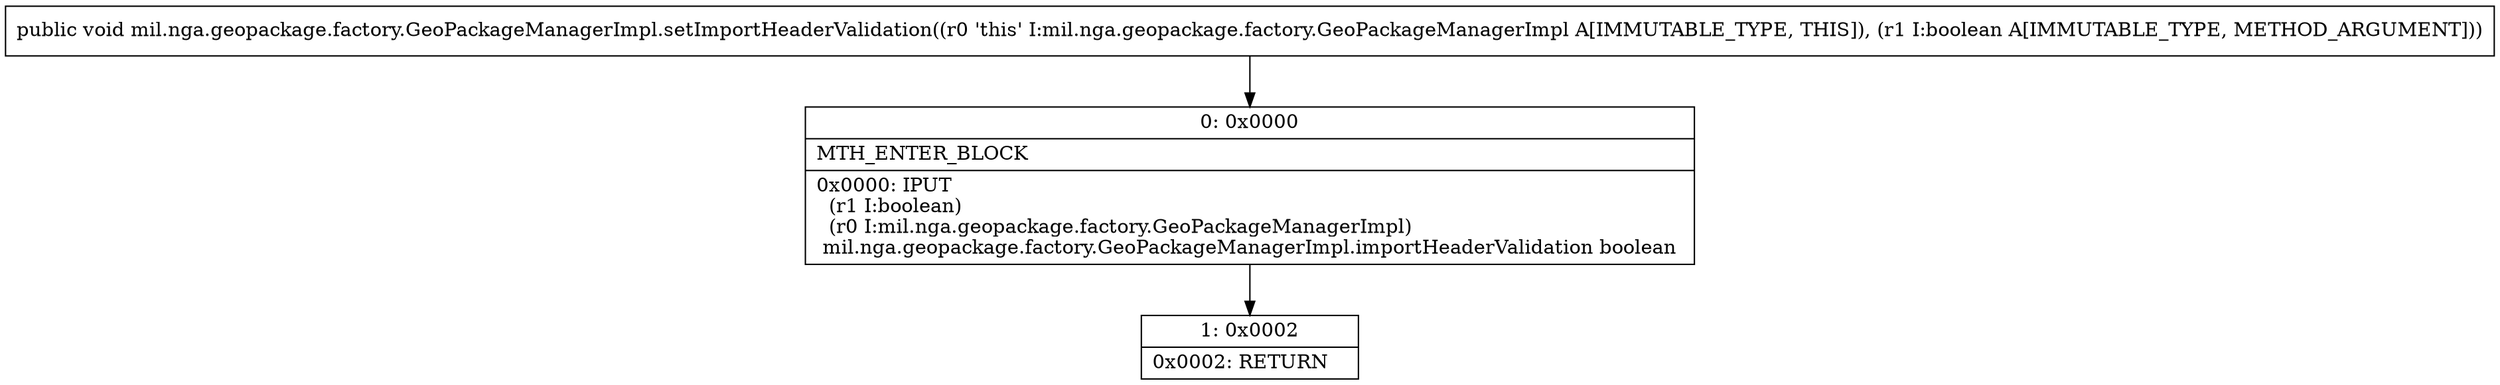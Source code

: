 digraph "CFG formil.nga.geopackage.factory.GeoPackageManagerImpl.setImportHeaderValidation(Z)V" {
Node_0 [shape=record,label="{0\:\ 0x0000|MTH_ENTER_BLOCK\l|0x0000: IPUT  \l  (r1 I:boolean)\l  (r0 I:mil.nga.geopackage.factory.GeoPackageManagerImpl)\l mil.nga.geopackage.factory.GeoPackageManagerImpl.importHeaderValidation boolean \l}"];
Node_1 [shape=record,label="{1\:\ 0x0002|0x0002: RETURN   \l}"];
MethodNode[shape=record,label="{public void mil.nga.geopackage.factory.GeoPackageManagerImpl.setImportHeaderValidation((r0 'this' I:mil.nga.geopackage.factory.GeoPackageManagerImpl A[IMMUTABLE_TYPE, THIS]), (r1 I:boolean A[IMMUTABLE_TYPE, METHOD_ARGUMENT])) }"];
MethodNode -> Node_0;
Node_0 -> Node_1;
}

